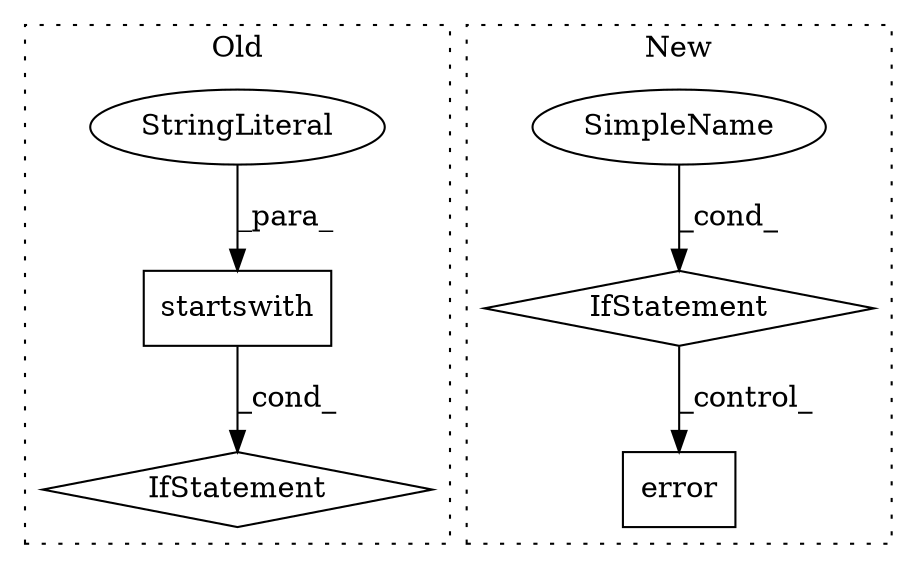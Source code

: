 digraph G {
subgraph cluster0 {
1 [label="startswith" a="32" s="1673,1695" l="11,1" shape="box"];
3 [label="IfStatement" a="25" s="1658,1696" l="4,2" shape="diamond"];
6 [label="StringLiteral" a="45" s="1684" l="11" shape="ellipse"];
label = "Old";
style="dotted";
}
subgraph cluster1 {
2 [label="error" a="32" s="1593,1688" l="6,1" shape="box"];
4 [label="IfStatement" a="25" s="1538,1575" l="4,2" shape="diamond"];
5 [label="SimpleName" a="42" s="" l="" shape="ellipse"];
label = "New";
style="dotted";
}
1 -> 3 [label="_cond_"];
4 -> 2 [label="_control_"];
5 -> 4 [label="_cond_"];
6 -> 1 [label="_para_"];
}